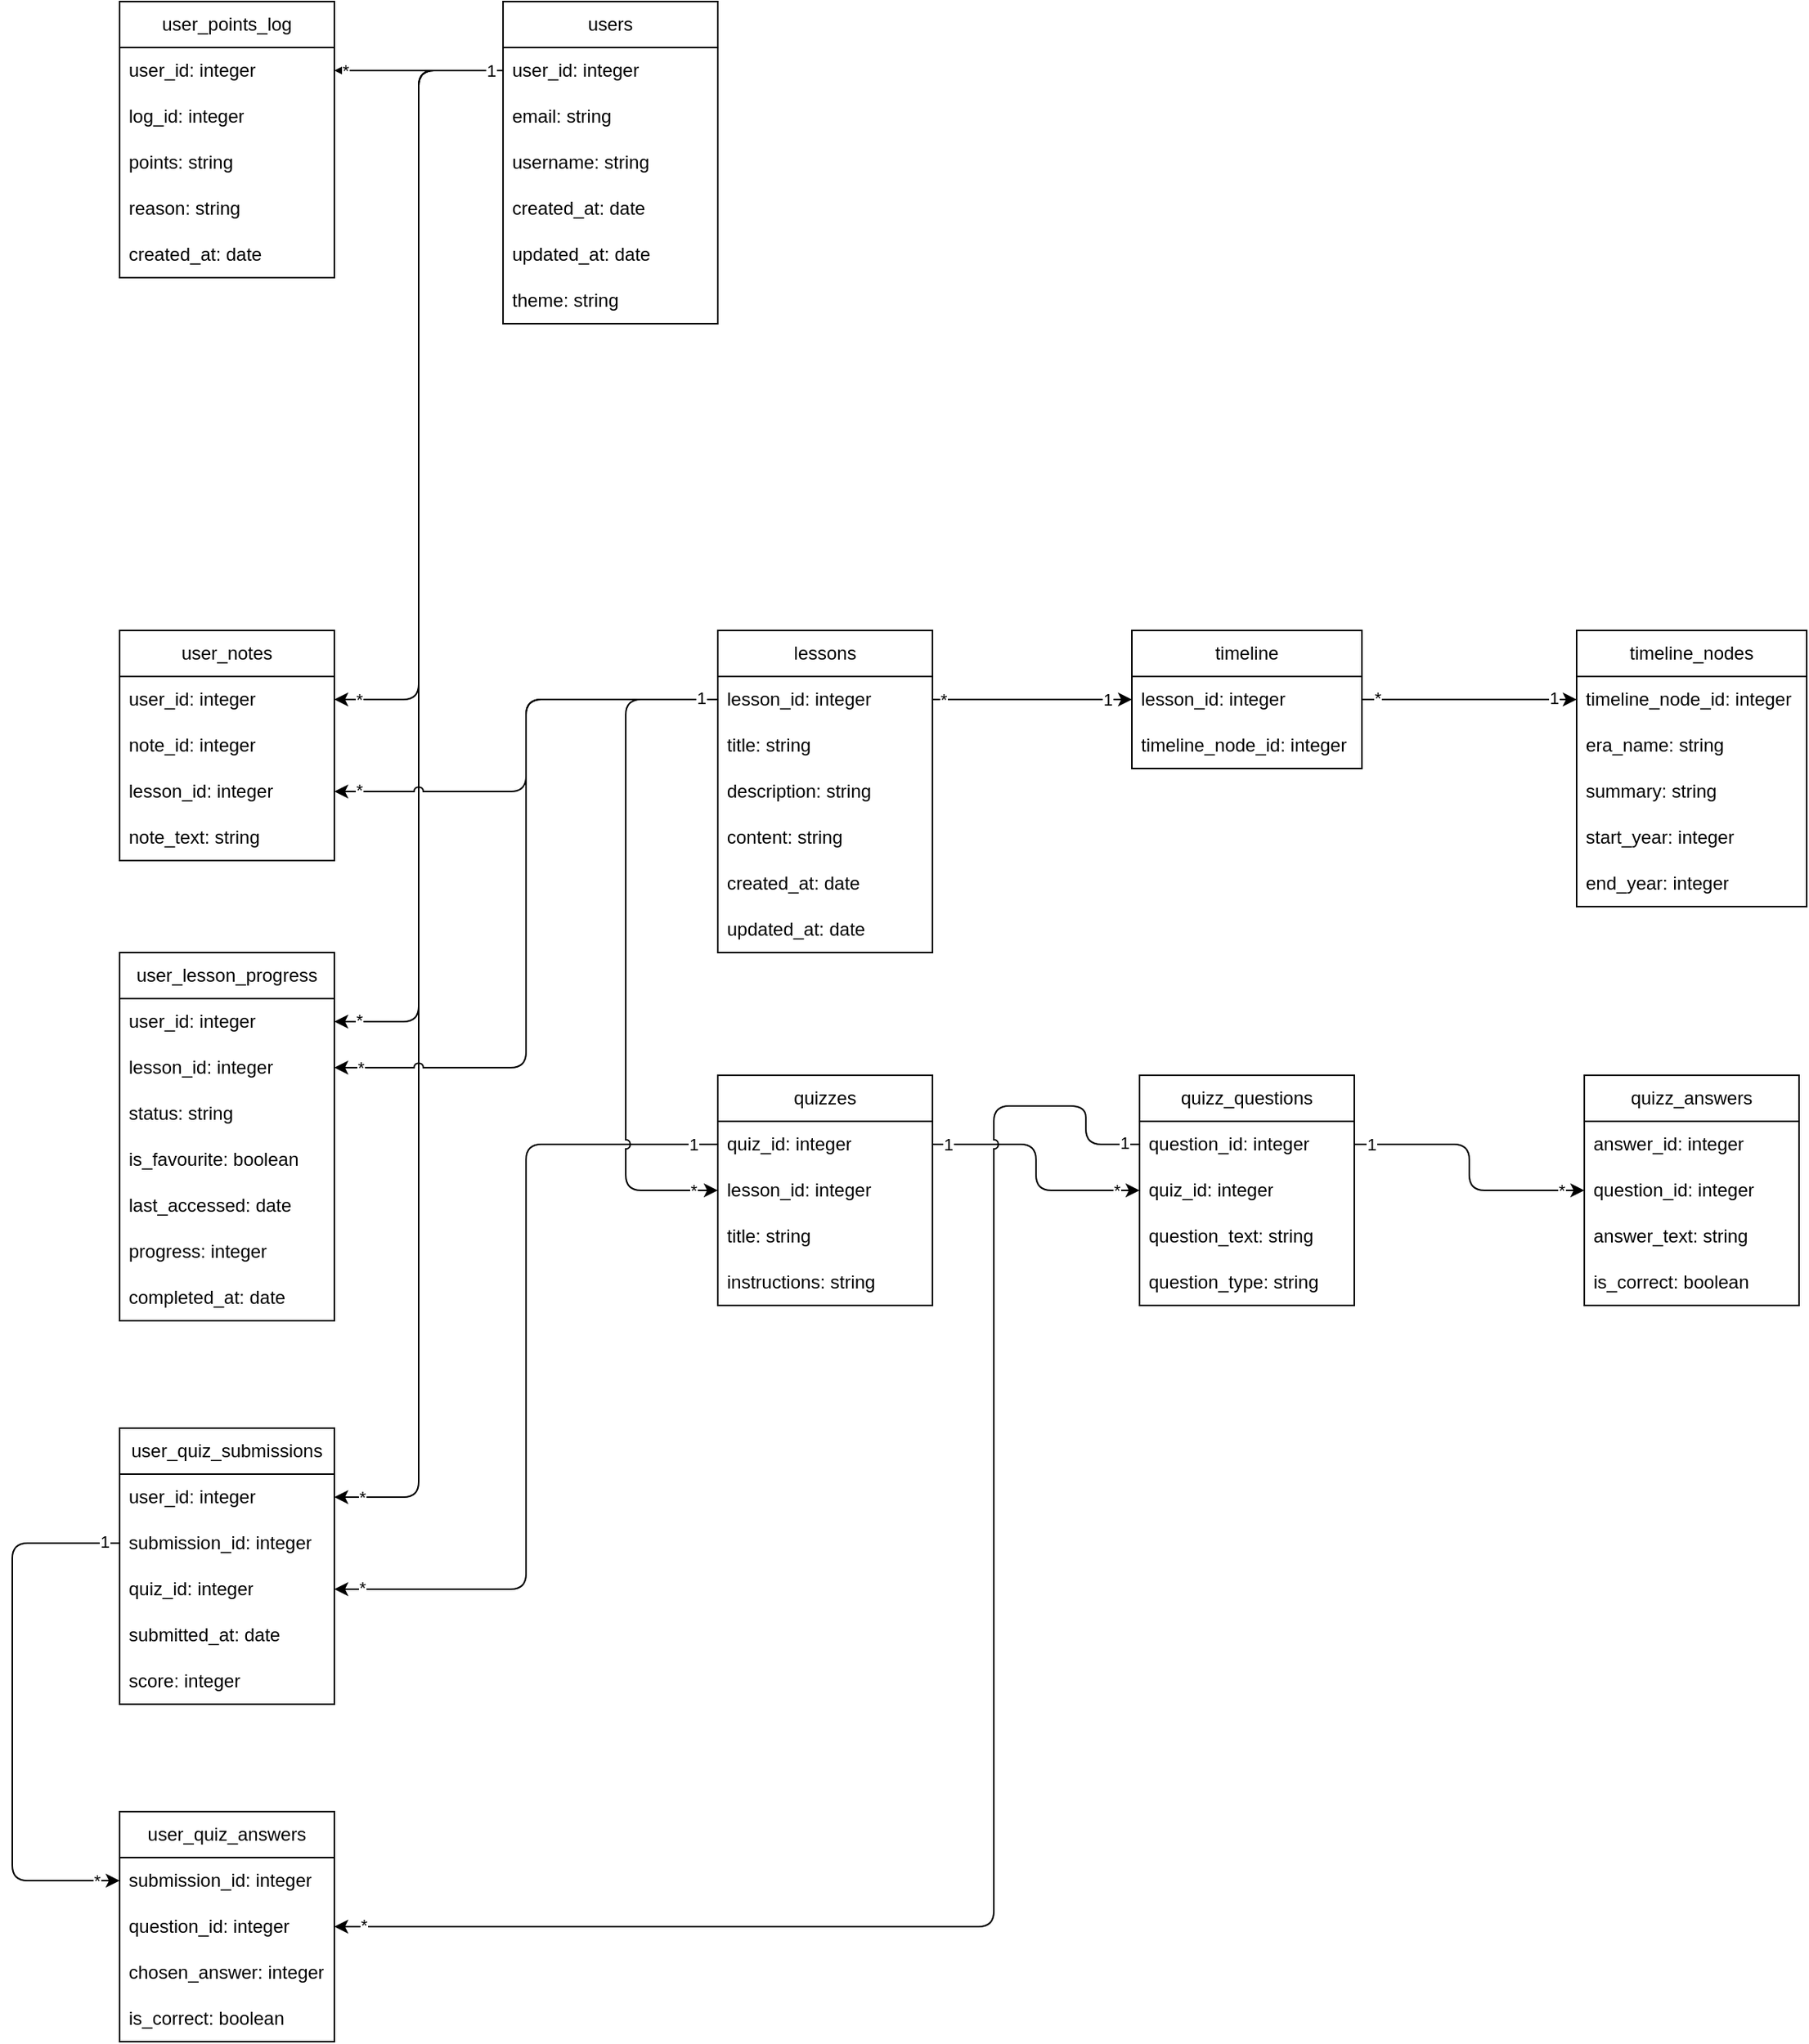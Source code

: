 <mxfile>
    <diagram id="qVUN10f9r7YjjVf5Klwk" name="Page-1">
        <mxGraphModel dx="745" dy="277" grid="1" gridSize="10" guides="1" tooltips="1" connect="1" arrows="1" fold="1" page="1" pageScale="1" pageWidth="850" pageHeight="1100" math="0" shadow="0">
            <root>
                <mxCell id="0"/>
                <mxCell id="1" parent="0"/>
                <mxCell id="8" value="users" style="swimlane;fontStyle=0;childLayout=stackLayout;horizontal=1;startSize=30;horizontalStack=0;resizeParent=1;resizeParentMax=0;resizeLast=0;collapsible=1;marginBottom=0;whiteSpace=wrap;html=1;" parent="1" vertex="1">
                    <mxGeometry x="390" y="90" width="140" height="210" as="geometry"/>
                </mxCell>
                <mxCell id="9" value="user_id: integer" style="text;strokeColor=none;fillColor=none;align=left;verticalAlign=middle;spacingLeft=4;spacingRight=4;overflow=hidden;points=[[0,0.5],[1,0.5]];portConstraint=eastwest;rotatable=0;whiteSpace=wrap;html=1;" parent="8" vertex="1">
                    <mxGeometry y="30" width="140" height="30" as="geometry"/>
                </mxCell>
                <mxCell id="10" value="email: string" style="text;strokeColor=none;fillColor=none;align=left;verticalAlign=middle;spacingLeft=4;spacingRight=4;overflow=hidden;points=[[0,0.5],[1,0.5]];portConstraint=eastwest;rotatable=0;whiteSpace=wrap;html=1;" parent="8" vertex="1">
                    <mxGeometry y="60" width="140" height="30" as="geometry"/>
                </mxCell>
                <mxCell id="31" value="username: string" style="text;strokeColor=none;fillColor=none;align=left;verticalAlign=middle;spacingLeft=4;spacingRight=4;overflow=hidden;points=[[0,0.5],[1,0.5]];portConstraint=eastwest;rotatable=0;whiteSpace=wrap;html=1;" parent="8" vertex="1">
                    <mxGeometry y="90" width="140" height="30" as="geometry"/>
                </mxCell>
                <mxCell id="34" value="created_at: date" style="text;strokeColor=none;fillColor=none;align=left;verticalAlign=middle;spacingLeft=4;spacingRight=4;overflow=hidden;points=[[0,0.5],[1,0.5]];portConstraint=eastwest;rotatable=0;whiteSpace=wrap;html=1;" parent="8" vertex="1">
                    <mxGeometry y="120" width="140" height="30" as="geometry"/>
                </mxCell>
                <mxCell id="35" value="updated_at: date" style="text;strokeColor=none;fillColor=none;align=left;verticalAlign=middle;spacingLeft=4;spacingRight=4;overflow=hidden;points=[[0,0.5],[1,0.5]];portConstraint=eastwest;rotatable=0;whiteSpace=wrap;html=1;" parent="8" vertex="1">
                    <mxGeometry y="150" width="140" height="30" as="geometry"/>
                </mxCell>
                <mxCell id="172" value="theme: string" style="text;strokeColor=none;fillColor=none;align=left;verticalAlign=middle;spacingLeft=4;spacingRight=4;overflow=hidden;points=[[0,0.5],[1,0.5]];portConstraint=eastwest;rotatable=0;whiteSpace=wrap;html=1;" vertex="1" parent="8">
                    <mxGeometry y="180" width="140" height="30" as="geometry"/>
                </mxCell>
                <mxCell id="41" value="user_points_log" style="swimlane;fontStyle=0;childLayout=stackLayout;horizontal=1;startSize=30;horizontalStack=0;resizeParent=1;resizeParentMax=0;resizeLast=0;collapsible=1;marginBottom=0;whiteSpace=wrap;html=1;" parent="1" vertex="1">
                    <mxGeometry x="140" y="90" width="140" height="180" as="geometry"/>
                </mxCell>
                <mxCell id="42" value="user_id: integer" style="text;strokeColor=none;fillColor=none;align=left;verticalAlign=middle;spacingLeft=4;spacingRight=4;overflow=hidden;points=[[0,0.5],[1,0.5]];portConstraint=eastwest;rotatable=0;whiteSpace=wrap;html=1;" parent="41" vertex="1">
                    <mxGeometry y="30" width="140" height="30" as="geometry"/>
                </mxCell>
                <mxCell id="44" value="&lt;span style=&quot;color: rgb(0, 0, 0);&quot;&gt;log_id: integer&lt;/span&gt;" style="text;strokeColor=none;fillColor=none;align=left;verticalAlign=middle;spacingLeft=4;spacingRight=4;overflow=hidden;points=[[0,0.5],[1,0.5]];portConstraint=eastwest;rotatable=0;whiteSpace=wrap;html=1;" parent="41" vertex="1">
                    <mxGeometry y="60" width="140" height="30" as="geometry"/>
                </mxCell>
                <mxCell id="43" value="points: string" style="text;strokeColor=none;fillColor=none;align=left;verticalAlign=middle;spacingLeft=4;spacingRight=4;overflow=hidden;points=[[0,0.5],[1,0.5]];portConstraint=eastwest;rotatable=0;whiteSpace=wrap;html=1;" parent="41" vertex="1">
                    <mxGeometry y="90" width="140" height="30" as="geometry"/>
                </mxCell>
                <mxCell id="45" value="reason: string" style="text;strokeColor=none;fillColor=none;align=left;verticalAlign=middle;spacingLeft=4;spacingRight=4;overflow=hidden;points=[[0,0.5],[1,0.5]];portConstraint=eastwest;rotatable=0;whiteSpace=wrap;html=1;" parent="41" vertex="1">
                    <mxGeometry y="120" width="140" height="30" as="geometry"/>
                </mxCell>
                <mxCell id="46" value="created_at: date" style="text;strokeColor=none;fillColor=none;align=left;verticalAlign=middle;spacingLeft=4;spacingRight=4;overflow=hidden;points=[[0,0.5],[1,0.5]];portConstraint=eastwest;rotatable=0;whiteSpace=wrap;html=1;" parent="41" vertex="1">
                    <mxGeometry y="150" width="140" height="30" as="geometry"/>
                </mxCell>
                <mxCell id="48" style="edgeStyle=orthogonalEdgeStyle;html=1;exitX=0;exitY=0.5;exitDx=0;exitDy=0;entryX=1;entryY=0.5;entryDx=0;entryDy=0;" parent="1" source="9" target="42" edge="1">
                    <mxGeometry relative="1" as="geometry"/>
                </mxCell>
                <mxCell id="49" value="*" style="edgeLabel;html=1;align=center;verticalAlign=middle;resizable=0;points=[];" parent="48" vertex="1" connectable="0">
                    <mxGeometry x="0.886" relative="1" as="geometry">
                        <mxPoint as="offset"/>
                    </mxGeometry>
                </mxCell>
                <mxCell id="50" value="user_notes" style="swimlane;fontStyle=0;childLayout=stackLayout;horizontal=1;startSize=30;horizontalStack=0;resizeParent=1;resizeParentMax=0;resizeLast=0;collapsible=1;marginBottom=0;whiteSpace=wrap;html=1;" parent="1" vertex="1">
                    <mxGeometry x="140" y="500" width="140" height="150" as="geometry"/>
                </mxCell>
                <mxCell id="51" value="user_id: integer" style="text;strokeColor=none;fillColor=none;align=left;verticalAlign=middle;spacingLeft=4;spacingRight=4;overflow=hidden;points=[[0,0.5],[1,0.5]];portConstraint=eastwest;rotatable=0;whiteSpace=wrap;html=1;" parent="50" vertex="1">
                    <mxGeometry y="30" width="140" height="30" as="geometry"/>
                </mxCell>
                <mxCell id="52" value="&lt;span style=&quot;color: rgb(0, 0, 0);&quot;&gt;note_id: integer&lt;/span&gt;" style="text;strokeColor=none;fillColor=none;align=left;verticalAlign=middle;spacingLeft=4;spacingRight=4;overflow=hidden;points=[[0,0.5],[1,0.5]];portConstraint=eastwest;rotatable=0;whiteSpace=wrap;html=1;" parent="50" vertex="1">
                    <mxGeometry y="60" width="140" height="30" as="geometry"/>
                </mxCell>
                <mxCell id="56" value="&lt;span style=&quot;color: rgb(0, 0, 0);&quot;&gt;lesson_id: integer&lt;/span&gt;" style="text;strokeColor=none;fillColor=none;align=left;verticalAlign=middle;spacingLeft=4;spacingRight=4;overflow=hidden;points=[[0,0.5],[1,0.5]];portConstraint=eastwest;rotatable=0;whiteSpace=wrap;html=1;" parent="50" vertex="1">
                    <mxGeometry y="90" width="140" height="30" as="geometry"/>
                </mxCell>
                <mxCell id="53" value="note_text: string" style="text;strokeColor=none;fillColor=none;align=left;verticalAlign=middle;spacingLeft=4;spacingRight=4;overflow=hidden;points=[[0,0.5],[1,0.5]];portConstraint=eastwest;rotatable=0;whiteSpace=wrap;html=1;" parent="50" vertex="1">
                    <mxGeometry y="120" width="140" height="30" as="geometry"/>
                </mxCell>
                <mxCell id="58" style="edgeStyle=orthogonalEdgeStyle;html=1;exitX=0;exitY=0.5;exitDx=0;exitDy=0;entryX=1;entryY=0.5;entryDx=0;entryDy=0;" parent="1" source="9" target="51" edge="1">
                    <mxGeometry relative="1" as="geometry"/>
                </mxCell>
                <mxCell id="63" value="*" style="edgeLabel;html=1;align=center;verticalAlign=middle;resizable=0;points=[];fontFamily=Helvetica;fontSize=11;fontColor=default;labelBackgroundColor=default;" parent="58" vertex="1" connectable="0">
                    <mxGeometry x="0.941" relative="1" as="geometry">
                        <mxPoint as="offset"/>
                    </mxGeometry>
                </mxCell>
                <mxCell id="64" value="user_lesson_progress" style="swimlane;fontStyle=0;childLayout=stackLayout;horizontal=1;startSize=30;horizontalStack=0;resizeParent=1;resizeParentMax=0;resizeLast=0;collapsible=1;marginBottom=0;whiteSpace=wrap;html=1;" parent="1" vertex="1">
                    <mxGeometry x="140" y="710" width="140" height="240" as="geometry"/>
                </mxCell>
                <mxCell id="65" value="user_id: integer" style="text;strokeColor=none;fillColor=none;align=left;verticalAlign=middle;spacingLeft=4;spacingRight=4;overflow=hidden;points=[[0,0.5],[1,0.5]];portConstraint=eastwest;rotatable=0;whiteSpace=wrap;html=1;" parent="64" vertex="1">
                    <mxGeometry y="30" width="140" height="30" as="geometry"/>
                </mxCell>
                <mxCell id="67" value="&lt;span style=&quot;color: rgb(0, 0, 0);&quot;&gt;lesson_id: integer&lt;/span&gt;" style="text;strokeColor=none;fillColor=none;align=left;verticalAlign=middle;spacingLeft=4;spacingRight=4;overflow=hidden;points=[[0,0.5],[1,0.5]];portConstraint=eastwest;rotatable=0;whiteSpace=wrap;html=1;" parent="64" vertex="1">
                    <mxGeometry y="60" width="140" height="30" as="geometry"/>
                </mxCell>
                <mxCell id="66" value="&lt;span style=&quot;color: rgb(0, 0, 0);&quot;&gt;status: string&lt;/span&gt;" style="text;strokeColor=none;fillColor=none;align=left;verticalAlign=middle;spacingLeft=4;spacingRight=4;overflow=hidden;points=[[0,0.5],[1,0.5]];portConstraint=eastwest;rotatable=0;whiteSpace=wrap;html=1;" parent="64" vertex="1">
                    <mxGeometry y="90" width="140" height="30" as="geometry"/>
                </mxCell>
                <mxCell id="68" value="is_favourite: boolean" style="text;strokeColor=none;fillColor=none;align=left;verticalAlign=middle;spacingLeft=4;spacingRight=4;overflow=hidden;points=[[0,0.5],[1,0.5]];portConstraint=eastwest;rotatable=0;whiteSpace=wrap;html=1;" parent="64" vertex="1">
                    <mxGeometry y="120" width="140" height="30" as="geometry"/>
                </mxCell>
                <mxCell id="69" value="&lt;span style=&quot;color: rgb(0, 0, 0);&quot;&gt;last_accessed: date&lt;/span&gt;" style="text;strokeColor=none;fillColor=none;align=left;verticalAlign=middle;spacingLeft=4;spacingRight=4;overflow=hidden;points=[[0,0.5],[1,0.5]];portConstraint=eastwest;rotatable=0;whiteSpace=wrap;html=1;" parent="64" vertex="1">
                    <mxGeometry y="150" width="140" height="30" as="geometry"/>
                </mxCell>
                <mxCell id="70" value="progress: integer" style="text;strokeColor=none;fillColor=none;align=left;verticalAlign=middle;spacingLeft=4;spacingRight=4;overflow=hidden;points=[[0,0.5],[1,0.5]];portConstraint=eastwest;rotatable=0;whiteSpace=wrap;html=1;" parent="64" vertex="1">
                    <mxGeometry y="180" width="140" height="30" as="geometry"/>
                </mxCell>
                <mxCell id="71" value="&lt;span style=&quot;color: rgb(0, 0, 0);&quot;&gt;completed_at: date&lt;/span&gt;" style="text;strokeColor=none;fillColor=none;align=left;verticalAlign=middle;spacingLeft=4;spacingRight=4;overflow=hidden;points=[[0,0.5],[1,0.5]];portConstraint=eastwest;rotatable=0;whiteSpace=wrap;html=1;" parent="64" vertex="1">
                    <mxGeometry y="210" width="140" height="30" as="geometry"/>
                </mxCell>
                <mxCell id="72" style="edgeStyle=orthogonalEdgeStyle;shape=connector;rounded=1;html=1;exitX=0;exitY=0.5;exitDx=0;exitDy=0;entryX=1;entryY=0.5;entryDx=0;entryDy=0;strokeColor=default;align=center;verticalAlign=middle;fontFamily=Helvetica;fontSize=11;fontColor=default;labelBackgroundColor=default;endArrow=classic;" parent="1" source="9" target="65" edge="1">
                    <mxGeometry relative="1" as="geometry"/>
                </mxCell>
                <mxCell id="73" value="*" style="edgeLabel;html=1;align=center;verticalAlign=middle;resizable=0;points=[];fontFamily=Helvetica;fontSize=11;fontColor=default;labelBackgroundColor=default;" parent="72" vertex="1" connectable="0">
                    <mxGeometry x="0.957" y="-1" relative="1" as="geometry">
                        <mxPoint as="offset"/>
                    </mxGeometry>
                </mxCell>
                <mxCell id="74" value="user_quiz_submissions" style="swimlane;fontStyle=0;childLayout=stackLayout;horizontal=1;startSize=30;horizontalStack=0;resizeParent=1;resizeParentMax=0;resizeLast=0;collapsible=1;marginBottom=0;whiteSpace=wrap;html=1;" parent="1" vertex="1">
                    <mxGeometry x="140" y="1020" width="140" height="180" as="geometry"/>
                </mxCell>
                <mxCell id="75" value="user_id: integer" style="text;strokeColor=none;fillColor=none;align=left;verticalAlign=middle;spacingLeft=4;spacingRight=4;overflow=hidden;points=[[0,0.5],[1,0.5]];portConstraint=eastwest;rotatable=0;whiteSpace=wrap;html=1;" parent="74" vertex="1">
                    <mxGeometry y="30" width="140" height="30" as="geometry"/>
                </mxCell>
                <mxCell id="76" value="&lt;span style=&quot;color: rgb(0, 0, 0);&quot;&gt;submission_id: integer&lt;/span&gt;" style="text;strokeColor=none;fillColor=none;align=left;verticalAlign=middle;spacingLeft=4;spacingRight=4;overflow=hidden;points=[[0,0.5],[1,0.5]];portConstraint=eastwest;rotatable=0;whiteSpace=wrap;html=1;" parent="74" vertex="1">
                    <mxGeometry y="60" width="140" height="30" as="geometry"/>
                </mxCell>
                <mxCell id="77" value="&lt;span style=&quot;color: rgb(0, 0, 0);&quot;&gt;quiz_id: integer&lt;/span&gt;" style="text;strokeColor=none;fillColor=none;align=left;verticalAlign=middle;spacingLeft=4;spacingRight=4;overflow=hidden;points=[[0,0.5],[1,0.5]];portConstraint=eastwest;rotatable=0;whiteSpace=wrap;html=1;" parent="74" vertex="1">
                    <mxGeometry y="90" width="140" height="30" as="geometry"/>
                </mxCell>
                <mxCell id="81" value="&lt;span style=&quot;color: rgb(0, 0, 0);&quot;&gt;submitted_at: date&lt;/span&gt;" style="text;strokeColor=none;fillColor=none;align=left;verticalAlign=middle;spacingLeft=4;spacingRight=4;overflow=hidden;points=[[0,0.5],[1,0.5]];portConstraint=eastwest;rotatable=0;whiteSpace=wrap;html=1;" parent="74" vertex="1">
                    <mxGeometry y="120" width="140" height="30" as="geometry"/>
                </mxCell>
                <mxCell id="78" value="score: integer" style="text;strokeColor=none;fillColor=none;align=left;verticalAlign=middle;spacingLeft=4;spacingRight=4;overflow=hidden;points=[[0,0.5],[1,0.5]];portConstraint=eastwest;rotatable=0;whiteSpace=wrap;html=1;" parent="74" vertex="1">
                    <mxGeometry y="150" width="140" height="30" as="geometry"/>
                </mxCell>
                <mxCell id="82" style="edgeStyle=orthogonalEdgeStyle;shape=connector;rounded=1;html=1;exitX=0;exitY=0.5;exitDx=0;exitDy=0;entryX=1;entryY=0.5;entryDx=0;entryDy=0;strokeColor=default;align=center;verticalAlign=middle;fontFamily=Helvetica;fontSize=11;fontColor=default;labelBackgroundColor=default;endArrow=classic;" parent="1" source="9" target="75" edge="1">
                    <mxGeometry relative="1" as="geometry"/>
                </mxCell>
                <mxCell id="84" value="*" style="edgeLabel;html=1;align=center;verticalAlign=middle;resizable=0;points=[];fontFamily=Helvetica;fontSize=11;fontColor=default;labelBackgroundColor=default;" parent="82" vertex="1" connectable="0">
                    <mxGeometry x="0.966" relative="1" as="geometry">
                        <mxPoint as="offset"/>
                    </mxGeometry>
                </mxCell>
                <mxCell id="85" value="1" style="edgeLabel;html=1;align=center;verticalAlign=middle;resizable=0;points=[];fontFamily=Helvetica;fontSize=11;fontColor=default;labelBackgroundColor=default;" parent="82" vertex="1" connectable="0">
                    <mxGeometry x="-0.984" relative="1" as="geometry">
                        <mxPoint as="offset"/>
                    </mxGeometry>
                </mxCell>
                <mxCell id="86" value="lessons" style="swimlane;fontStyle=0;childLayout=stackLayout;horizontal=1;startSize=30;horizontalStack=0;resizeParent=1;resizeParentMax=0;resizeLast=0;collapsible=1;marginBottom=0;whiteSpace=wrap;html=1;" parent="1" vertex="1">
                    <mxGeometry x="530" y="500" width="140" height="210" as="geometry"/>
                </mxCell>
                <mxCell id="87" value="lesson_id: integer" style="text;strokeColor=none;fillColor=none;align=left;verticalAlign=middle;spacingLeft=4;spacingRight=4;overflow=hidden;points=[[0,0.5],[1,0.5]];portConstraint=eastwest;rotatable=0;whiteSpace=wrap;html=1;" parent="86" vertex="1">
                    <mxGeometry y="30" width="140" height="30" as="geometry"/>
                </mxCell>
                <mxCell id="88" value="&lt;span style=&quot;color: rgb(0, 0, 0);&quot;&gt;title: string&lt;/span&gt;" style="text;strokeColor=none;fillColor=none;align=left;verticalAlign=middle;spacingLeft=4;spacingRight=4;overflow=hidden;points=[[0,0.5],[1,0.5]];portConstraint=eastwest;rotatable=0;whiteSpace=wrap;html=1;" parent="86" vertex="1">
                    <mxGeometry y="60" width="140" height="30" as="geometry"/>
                </mxCell>
                <mxCell id="90" value="description: string" style="text;strokeColor=none;fillColor=none;align=left;verticalAlign=middle;spacingLeft=4;spacingRight=4;overflow=hidden;points=[[0,0.5],[1,0.5]];portConstraint=eastwest;rotatable=0;whiteSpace=wrap;html=1;" parent="86" vertex="1">
                    <mxGeometry y="90" width="140" height="30" as="geometry"/>
                </mxCell>
                <mxCell id="91" value="content: string" style="text;strokeColor=none;fillColor=none;align=left;verticalAlign=middle;spacingLeft=4;spacingRight=4;overflow=hidden;points=[[0,0.5],[1,0.5]];portConstraint=eastwest;rotatable=0;whiteSpace=wrap;html=1;" parent="86" vertex="1">
                    <mxGeometry y="120" width="140" height="30" as="geometry"/>
                </mxCell>
                <mxCell id="92" value="created_at: date" style="text;strokeColor=none;fillColor=none;align=left;verticalAlign=middle;spacingLeft=4;spacingRight=4;overflow=hidden;points=[[0,0.5],[1,0.5]];portConstraint=eastwest;rotatable=0;whiteSpace=wrap;html=1;" parent="86" vertex="1">
                    <mxGeometry y="150" width="140" height="30" as="geometry"/>
                </mxCell>
                <mxCell id="93" value="updated_at: date" style="text;strokeColor=none;fillColor=none;align=left;verticalAlign=middle;spacingLeft=4;spacingRight=4;overflow=hidden;points=[[0,0.5],[1,0.5]];portConstraint=eastwest;rotatable=0;whiteSpace=wrap;html=1;" parent="86" vertex="1">
                    <mxGeometry y="180" width="140" height="30" as="geometry"/>
                </mxCell>
                <mxCell id="94" style="edgeStyle=orthogonalEdgeStyle;shape=connector;rounded=1;html=1;exitX=0;exitY=0.5;exitDx=0;exitDy=0;entryX=1;entryY=0.5;entryDx=0;entryDy=0;strokeColor=default;align=center;verticalAlign=middle;fontFamily=Helvetica;fontSize=11;fontColor=default;labelBackgroundColor=default;endArrow=classic;jumpStyle=arc;" parent="1" source="87" target="56" edge="1">
                    <mxGeometry relative="1" as="geometry"/>
                </mxCell>
                <mxCell id="95" value="*" style="edgeLabel;html=1;align=center;verticalAlign=middle;resizable=0;points=[];fontFamily=Helvetica;fontSize=11;fontColor=default;labelBackgroundColor=default;" parent="94" vertex="1" connectable="0">
                    <mxGeometry x="0.9" y="-1" relative="1" as="geometry">
                        <mxPoint as="offset"/>
                    </mxGeometry>
                </mxCell>
                <mxCell id="112" style="edgeStyle=orthogonalEdgeStyle;shape=connector;rounded=1;html=1;exitX=1;exitY=0.5;exitDx=0;exitDy=0;entryX=0;entryY=0.5;entryDx=0;entryDy=0;strokeColor=default;align=center;verticalAlign=middle;fontFamily=Helvetica;fontSize=11;fontColor=default;labelBackgroundColor=default;endArrow=classic;" parent="1" source="96" target="108" edge="1">
                    <mxGeometry relative="1" as="geometry"/>
                </mxCell>
                <mxCell id="113" value="*" style="edgeLabel;html=1;align=center;verticalAlign=middle;resizable=0;points=[];fontFamily=Helvetica;fontSize=11;fontColor=default;labelBackgroundColor=default;" parent="112" vertex="1" connectable="0">
                    <mxGeometry x="-0.865" y="1" relative="1" as="geometry">
                        <mxPoint as="offset"/>
                    </mxGeometry>
                </mxCell>
                <mxCell id="115" value="1" style="edgeLabel;html=1;align=center;verticalAlign=middle;resizable=0;points=[];fontFamily=Helvetica;fontSize=11;fontColor=default;labelBackgroundColor=default;" parent="112" vertex="1" connectable="0">
                    <mxGeometry x="0.777" y="1" relative="1" as="geometry">
                        <mxPoint as="offset"/>
                    </mxGeometry>
                </mxCell>
                <mxCell id="96" value="timeline" style="swimlane;fontStyle=0;childLayout=stackLayout;horizontal=1;startSize=30;horizontalStack=0;resizeParent=1;resizeParentMax=0;resizeLast=0;collapsible=1;marginBottom=0;whiteSpace=wrap;html=1;" parent="1" vertex="1">
                    <mxGeometry x="800" y="500" width="150" height="90" as="geometry"/>
                </mxCell>
                <mxCell id="97" value="lesson_id: integer" style="text;strokeColor=none;fillColor=none;align=left;verticalAlign=middle;spacingLeft=4;spacingRight=4;overflow=hidden;points=[[0,0.5],[1,0.5]];portConstraint=eastwest;rotatable=0;whiteSpace=wrap;html=1;" parent="96" vertex="1">
                    <mxGeometry y="30" width="150" height="30" as="geometry"/>
                </mxCell>
                <mxCell id="103" value="timeline_node_id: integer" style="text;strokeColor=none;fillColor=none;align=left;verticalAlign=middle;spacingLeft=4;spacingRight=4;overflow=hidden;points=[[0,0.5],[1,0.5]];portConstraint=eastwest;rotatable=0;whiteSpace=wrap;html=1;" parent="96" vertex="1">
                    <mxGeometry y="60" width="150" height="30" as="geometry"/>
                </mxCell>
                <mxCell id="104" style="edgeStyle=orthogonalEdgeStyle;shape=connector;rounded=1;html=1;exitX=1;exitY=0.5;exitDx=0;exitDy=0;entryX=0;entryY=0.5;entryDx=0;entryDy=0;strokeColor=default;align=center;verticalAlign=middle;fontFamily=Helvetica;fontSize=11;fontColor=default;labelBackgroundColor=default;endArrow=classic;" parent="1" source="87" target="97" edge="1">
                    <mxGeometry relative="1" as="geometry"/>
                </mxCell>
                <mxCell id="105" value="1" style="edgeLabel;html=1;align=center;verticalAlign=middle;resizable=0;points=[];fontFamily=Helvetica;fontSize=11;fontColor=default;labelBackgroundColor=default;" parent="104" vertex="1" connectable="0">
                    <mxGeometry x="0.75" relative="1" as="geometry">
                        <mxPoint as="offset"/>
                    </mxGeometry>
                </mxCell>
                <mxCell id="116" value="*" style="edgeLabel;html=1;align=center;verticalAlign=middle;resizable=0;points=[];fontFamily=Helvetica;fontSize=11;fontColor=default;labelBackgroundColor=default;" parent="104" vertex="1" connectable="0">
                    <mxGeometry x="-0.891" relative="1" as="geometry">
                        <mxPoint as="offset"/>
                    </mxGeometry>
                </mxCell>
                <mxCell id="106" value="timeline_nodes" style="swimlane;fontStyle=0;childLayout=stackLayout;horizontal=1;startSize=30;horizontalStack=0;resizeParent=1;resizeParentMax=0;resizeLast=0;collapsible=1;marginBottom=0;whiteSpace=wrap;html=1;" parent="1" vertex="1">
                    <mxGeometry x="1090" y="500" width="150" height="180" as="geometry"/>
                </mxCell>
                <mxCell id="108" value="timeline_node_id: integer" style="text;strokeColor=none;fillColor=none;align=left;verticalAlign=middle;spacingLeft=4;spacingRight=4;overflow=hidden;points=[[0,0.5],[1,0.5]];portConstraint=eastwest;rotatable=0;whiteSpace=wrap;html=1;" parent="106" vertex="1">
                    <mxGeometry y="30" width="150" height="30" as="geometry"/>
                </mxCell>
                <mxCell id="107" value="era_name: string" style="text;strokeColor=none;fillColor=none;align=left;verticalAlign=middle;spacingLeft=4;spacingRight=4;overflow=hidden;points=[[0,0.5],[1,0.5]];portConstraint=eastwest;rotatable=0;whiteSpace=wrap;html=1;" parent="106" vertex="1">
                    <mxGeometry y="60" width="150" height="30" as="geometry"/>
                </mxCell>
                <mxCell id="109" value="summary: string" style="text;strokeColor=none;fillColor=none;align=left;verticalAlign=middle;spacingLeft=4;spacingRight=4;overflow=hidden;points=[[0,0.5],[1,0.5]];portConstraint=eastwest;rotatable=0;whiteSpace=wrap;html=1;" parent="106" vertex="1">
                    <mxGeometry y="90" width="150" height="30" as="geometry"/>
                </mxCell>
                <mxCell id="110" value="start_year: integer" style="text;strokeColor=none;fillColor=none;align=left;verticalAlign=middle;spacingLeft=4;spacingRight=4;overflow=hidden;points=[[0,0.5],[1,0.5]];portConstraint=eastwest;rotatable=0;whiteSpace=wrap;html=1;" parent="106" vertex="1">
                    <mxGeometry y="120" width="150" height="30" as="geometry"/>
                </mxCell>
                <mxCell id="111" value="end_year: integer" style="text;strokeColor=none;fillColor=none;align=left;verticalAlign=middle;spacingLeft=4;spacingRight=4;overflow=hidden;points=[[0,0.5],[1,0.5]];portConstraint=eastwest;rotatable=0;whiteSpace=wrap;html=1;" parent="106" vertex="1">
                    <mxGeometry y="150" width="150" height="30" as="geometry"/>
                </mxCell>
                <mxCell id="117" style="edgeStyle=orthogonalEdgeStyle;shape=connector;rounded=1;html=1;entryX=1;entryY=0.5;entryDx=0;entryDy=0;strokeColor=default;align=center;verticalAlign=middle;fontFamily=Helvetica;fontSize=11;fontColor=default;labelBackgroundColor=default;endArrow=classic;jumpStyle=arc;" parent="1" source="87" target="67" edge="1">
                    <mxGeometry relative="1" as="geometry"/>
                </mxCell>
                <mxCell id="118" value="*" style="edgeLabel;html=1;align=center;verticalAlign=middle;resizable=0;points=[];fontFamily=Helvetica;fontSize=11;fontColor=default;labelBackgroundColor=default;" parent="117" vertex="1" connectable="0">
                    <mxGeometry x="0.931" relative="1" as="geometry">
                        <mxPoint as="offset"/>
                    </mxGeometry>
                </mxCell>
                <mxCell id="120" value="quizzes" style="swimlane;fontStyle=0;childLayout=stackLayout;horizontal=1;startSize=30;horizontalStack=0;resizeParent=1;resizeParentMax=0;resizeLast=0;collapsible=1;marginBottom=0;whiteSpace=wrap;html=1;" parent="1" vertex="1">
                    <mxGeometry x="530" y="790" width="140" height="150" as="geometry"/>
                </mxCell>
                <mxCell id="121" value="quiz_id: integer" style="text;strokeColor=none;fillColor=none;align=left;verticalAlign=middle;spacingLeft=4;spacingRight=4;overflow=hidden;points=[[0,0.5],[1,0.5]];portConstraint=eastwest;rotatable=0;whiteSpace=wrap;html=1;" parent="120" vertex="1">
                    <mxGeometry y="30" width="140" height="30" as="geometry"/>
                </mxCell>
                <mxCell id="127" value="lesson_id: integer" style="text;strokeColor=none;fillColor=none;align=left;verticalAlign=middle;spacingLeft=4;spacingRight=4;overflow=hidden;points=[[0,0.5],[1,0.5]];portConstraint=eastwest;rotatable=0;whiteSpace=wrap;html=1;" parent="120" vertex="1">
                    <mxGeometry y="60" width="140" height="30" as="geometry"/>
                </mxCell>
                <mxCell id="122" value="&lt;span style=&quot;color: rgb(0, 0, 0);&quot;&gt;title: string&lt;/span&gt;" style="text;strokeColor=none;fillColor=none;align=left;verticalAlign=middle;spacingLeft=4;spacingRight=4;overflow=hidden;points=[[0,0.5],[1,0.5]];portConstraint=eastwest;rotatable=0;whiteSpace=wrap;html=1;" parent="120" vertex="1">
                    <mxGeometry y="90" width="140" height="30" as="geometry"/>
                </mxCell>
                <mxCell id="123" value="instructions: string" style="text;strokeColor=none;fillColor=none;align=left;verticalAlign=middle;spacingLeft=4;spacingRight=4;overflow=hidden;points=[[0,0.5],[1,0.5]];portConstraint=eastwest;rotatable=0;whiteSpace=wrap;html=1;" parent="120" vertex="1">
                    <mxGeometry y="120" width="140" height="30" as="geometry"/>
                </mxCell>
                <mxCell id="128" value="quizz_questions" style="swimlane;fontStyle=0;childLayout=stackLayout;horizontal=1;startSize=30;horizontalStack=0;resizeParent=1;resizeParentMax=0;resizeLast=0;collapsible=1;marginBottom=0;whiteSpace=wrap;html=1;" parent="1" vertex="1">
                    <mxGeometry x="805" y="790" width="140" height="150" as="geometry"/>
                </mxCell>
                <mxCell id="129" value="question_id: integer" style="text;strokeColor=none;fillColor=none;align=left;verticalAlign=middle;spacingLeft=4;spacingRight=4;overflow=hidden;points=[[0,0.5],[1,0.5]];portConstraint=eastwest;rotatable=0;whiteSpace=wrap;html=1;" parent="128" vertex="1">
                    <mxGeometry y="30" width="140" height="30" as="geometry"/>
                </mxCell>
                <mxCell id="133" value="quiz_id: integer" style="text;strokeColor=none;fillColor=none;align=left;verticalAlign=middle;spacingLeft=4;spacingRight=4;overflow=hidden;points=[[0,0.5],[1,0.5]];portConstraint=eastwest;rotatable=0;whiteSpace=wrap;html=1;" parent="128" vertex="1">
                    <mxGeometry y="60" width="140" height="30" as="geometry"/>
                </mxCell>
                <mxCell id="131" value="&lt;span style=&quot;color: rgb(0, 0, 0);&quot;&gt;question_text: string&lt;/span&gt;" style="text;strokeColor=none;fillColor=none;align=left;verticalAlign=middle;spacingLeft=4;spacingRight=4;overflow=hidden;points=[[0,0.5],[1,0.5]];portConstraint=eastwest;rotatable=0;whiteSpace=wrap;html=1;" parent="128" vertex="1">
                    <mxGeometry y="90" width="140" height="30" as="geometry"/>
                </mxCell>
                <mxCell id="134" value="&lt;span style=&quot;color: rgb(0, 0, 0);&quot;&gt;question_type: string&lt;/span&gt;" style="text;strokeColor=none;fillColor=none;align=left;verticalAlign=middle;spacingLeft=4;spacingRight=4;overflow=hidden;points=[[0,0.5],[1,0.5]];portConstraint=eastwest;rotatable=0;whiteSpace=wrap;html=1;" parent="128" vertex="1">
                    <mxGeometry y="120" width="140" height="30" as="geometry"/>
                </mxCell>
                <mxCell id="139" value="quizz_answers" style="swimlane;fontStyle=0;childLayout=stackLayout;horizontal=1;startSize=30;horizontalStack=0;resizeParent=1;resizeParentMax=0;resizeLast=0;collapsible=1;marginBottom=0;whiteSpace=wrap;html=1;" parent="1" vertex="1">
                    <mxGeometry x="1095" y="790" width="140" height="150" as="geometry"/>
                </mxCell>
                <mxCell id="141" value="answer_id: integer" style="text;strokeColor=none;fillColor=none;align=left;verticalAlign=middle;spacingLeft=4;spacingRight=4;overflow=hidden;points=[[0,0.5],[1,0.5]];portConstraint=eastwest;rotatable=0;whiteSpace=wrap;html=1;" parent="139" vertex="1">
                    <mxGeometry y="30" width="140" height="30" as="geometry"/>
                </mxCell>
                <mxCell id="140" value="question_id: integer" style="text;strokeColor=none;fillColor=none;align=left;verticalAlign=middle;spacingLeft=4;spacingRight=4;overflow=hidden;points=[[0,0.5],[1,0.5]];portConstraint=eastwest;rotatable=0;whiteSpace=wrap;html=1;" parent="139" vertex="1">
                    <mxGeometry y="60" width="140" height="30" as="geometry"/>
                </mxCell>
                <mxCell id="142" value="&lt;span style=&quot;color: rgb(0, 0, 0);&quot;&gt;answer_text: string&lt;/span&gt;" style="text;strokeColor=none;fillColor=none;align=left;verticalAlign=middle;spacingLeft=4;spacingRight=4;overflow=hidden;points=[[0,0.5],[1,0.5]];portConstraint=eastwest;rotatable=0;whiteSpace=wrap;html=1;" parent="139" vertex="1">
                    <mxGeometry y="90" width="140" height="30" as="geometry"/>
                </mxCell>
                <mxCell id="143" value="&lt;span style=&quot;color: rgb(0, 0, 0);&quot;&gt;is_correct: boolean&lt;/span&gt;" style="text;strokeColor=none;fillColor=none;align=left;verticalAlign=middle;spacingLeft=4;spacingRight=4;overflow=hidden;points=[[0,0.5],[1,0.5]];portConstraint=eastwest;rotatable=0;whiteSpace=wrap;html=1;" parent="139" vertex="1">
                    <mxGeometry y="120" width="140" height="30" as="geometry"/>
                </mxCell>
                <mxCell id="144" style="edgeStyle=orthogonalEdgeStyle;shape=connector;rounded=1;jumpStyle=arc;html=1;exitX=1;exitY=0.5;exitDx=0;exitDy=0;entryX=0;entryY=0.5;entryDx=0;entryDy=0;strokeColor=default;align=center;verticalAlign=middle;fontFamily=Helvetica;fontSize=11;fontColor=default;labelBackgroundColor=default;endArrow=classic;" parent="1" source="121" target="133" edge="1">
                    <mxGeometry relative="1" as="geometry"/>
                </mxCell>
                <mxCell id="145" value="1" style="edgeLabel;html=1;align=center;verticalAlign=middle;resizable=0;points=[];fontFamily=Helvetica;fontSize=11;fontColor=default;labelBackgroundColor=default;" parent="144" vertex="1" connectable="0">
                    <mxGeometry x="-0.884" relative="1" as="geometry">
                        <mxPoint as="offset"/>
                    </mxGeometry>
                </mxCell>
                <mxCell id="146" value="*" style="edgeLabel;html=1;align=center;verticalAlign=middle;resizable=0;points=[];fontFamily=Helvetica;fontSize=11;fontColor=default;labelBackgroundColor=default;" parent="144" vertex="1" connectable="0">
                    <mxGeometry x="0.817" relative="1" as="geometry">
                        <mxPoint as="offset"/>
                    </mxGeometry>
                </mxCell>
                <mxCell id="147" style="edgeStyle=orthogonalEdgeStyle;shape=connector;rounded=1;jumpStyle=arc;html=1;exitX=1;exitY=0.5;exitDx=0;exitDy=0;entryX=0;entryY=0.5;entryDx=0;entryDy=0;strokeColor=default;align=center;verticalAlign=middle;fontFamily=Helvetica;fontSize=11;fontColor=default;labelBackgroundColor=default;endArrow=classic;" parent="1" source="129" target="140" edge="1">
                    <mxGeometry relative="1" as="geometry"/>
                </mxCell>
                <mxCell id="148" value="1" style="edgeLabel;html=1;align=center;verticalAlign=middle;resizable=0;points=[];fontFamily=Helvetica;fontSize=11;fontColor=default;labelBackgroundColor=default;" parent="147" vertex="1" connectable="0">
                    <mxGeometry x="-0.88" relative="1" as="geometry">
                        <mxPoint as="offset"/>
                    </mxGeometry>
                </mxCell>
                <mxCell id="149" value="*" style="edgeLabel;html=1;align=center;verticalAlign=middle;resizable=0;points=[];fontFamily=Helvetica;fontSize=11;fontColor=default;labelBackgroundColor=default;" parent="147" vertex="1" connectable="0">
                    <mxGeometry x="0.829" relative="1" as="geometry">
                        <mxPoint as="offset"/>
                    </mxGeometry>
                </mxCell>
                <mxCell id="150" style="edgeStyle=orthogonalEdgeStyle;shape=connector;rounded=1;jumpStyle=arc;html=1;exitX=0;exitY=0.5;exitDx=0;exitDy=0;entryX=1;entryY=0.5;entryDx=0;entryDy=0;strokeColor=default;align=center;verticalAlign=middle;fontFamily=Helvetica;fontSize=11;fontColor=default;labelBackgroundColor=default;endArrow=classic;" parent="1" source="121" target="77" edge="1">
                    <mxGeometry relative="1" as="geometry"/>
                </mxCell>
                <mxCell id="151" value="1" style="edgeLabel;html=1;align=center;verticalAlign=middle;resizable=0;points=[];fontFamily=Helvetica;fontSize=11;fontColor=default;labelBackgroundColor=default;" parent="150" vertex="1" connectable="0">
                    <mxGeometry x="-0.939" relative="1" as="geometry">
                        <mxPoint as="offset"/>
                    </mxGeometry>
                </mxCell>
                <mxCell id="152" value="*" style="edgeLabel;html=1;align=center;verticalAlign=middle;resizable=0;points=[];fontFamily=Helvetica;fontSize=11;fontColor=default;labelBackgroundColor=default;" parent="150" vertex="1" connectable="0">
                    <mxGeometry x="0.936" y="-1" relative="1" as="geometry">
                        <mxPoint as="offset"/>
                    </mxGeometry>
                </mxCell>
                <mxCell id="155" style="edgeStyle=orthogonalEdgeStyle;shape=connector;rounded=1;jumpStyle=arc;html=1;exitX=0;exitY=0.5;exitDx=0;exitDy=0;entryX=0;entryY=0.5;entryDx=0;entryDy=0;strokeColor=default;align=center;verticalAlign=middle;fontFamily=Helvetica;fontSize=11;fontColor=default;labelBackgroundColor=default;endArrow=classic;" parent="1" source="87" target="127" edge="1">
                    <mxGeometry relative="1" as="geometry">
                        <Array as="points">
                            <mxPoint x="470" y="545"/>
                            <mxPoint x="470" y="865"/>
                        </Array>
                    </mxGeometry>
                </mxCell>
                <mxCell id="156" value="1" style="edgeLabel;html=1;align=center;verticalAlign=middle;resizable=0;points=[];fontFamily=Helvetica;fontSize=11;fontColor=default;labelBackgroundColor=default;" parent="155" vertex="1" connectable="0">
                    <mxGeometry x="-0.951" y="-1" relative="1" as="geometry">
                        <mxPoint as="offset"/>
                    </mxGeometry>
                </mxCell>
                <mxCell id="157" value="*" style="edgeLabel;html=1;align=center;verticalAlign=middle;resizable=0;points=[];fontFamily=Helvetica;fontSize=11;fontColor=default;labelBackgroundColor=default;" parent="155" vertex="1" connectable="0">
                    <mxGeometry x="0.926" relative="1" as="geometry">
                        <mxPoint as="offset"/>
                    </mxGeometry>
                </mxCell>
                <mxCell id="158" value="user_quiz_answers" style="swimlane;fontStyle=0;childLayout=stackLayout;horizontal=1;startSize=30;horizontalStack=0;resizeParent=1;resizeParentMax=0;resizeLast=0;collapsible=1;marginBottom=0;whiteSpace=wrap;html=1;" parent="1" vertex="1">
                    <mxGeometry x="140" y="1270" width="140" height="150" as="geometry"/>
                </mxCell>
                <mxCell id="160" value="&lt;span style=&quot;color: rgb(0, 0, 0);&quot;&gt;submission_id: integer&lt;/span&gt;" style="text;strokeColor=none;fillColor=none;align=left;verticalAlign=middle;spacingLeft=4;spacingRight=4;overflow=hidden;points=[[0,0.5],[1,0.5]];portConstraint=eastwest;rotatable=0;whiteSpace=wrap;html=1;" parent="158" vertex="1">
                    <mxGeometry y="30" width="140" height="30" as="geometry"/>
                </mxCell>
                <mxCell id="164" value="question_id: integer" style="text;strokeColor=none;fillColor=none;align=left;verticalAlign=middle;spacingLeft=4;spacingRight=4;overflow=hidden;points=[[0,0.5],[1,0.5]];portConstraint=eastwest;rotatable=0;whiteSpace=wrap;html=1;" parent="158" vertex="1">
                    <mxGeometry y="60" width="140" height="30" as="geometry"/>
                </mxCell>
                <mxCell id="161" value="&lt;span style=&quot;color: rgb(0, 0, 0);&quot;&gt;chosen_answer: integer&lt;/span&gt;" style="text;strokeColor=none;fillColor=none;align=left;verticalAlign=middle;spacingLeft=4;spacingRight=4;overflow=hidden;points=[[0,0.5],[1,0.5]];portConstraint=eastwest;rotatable=0;whiteSpace=wrap;html=1;" parent="158" vertex="1">
                    <mxGeometry y="90" width="140" height="30" as="geometry"/>
                </mxCell>
                <mxCell id="165" value="&lt;span style=&quot;color: rgb(0, 0, 0);&quot;&gt;is_correct: boolean&lt;/span&gt;" style="text;strokeColor=none;fillColor=none;align=left;verticalAlign=middle;spacingLeft=4;spacingRight=4;overflow=hidden;points=[[0,0.5],[1,0.5]];portConstraint=eastwest;rotatable=0;whiteSpace=wrap;html=1;" parent="158" vertex="1">
                    <mxGeometry y="120" width="140" height="30" as="geometry"/>
                </mxCell>
                <mxCell id="166" style="edgeStyle=orthogonalEdgeStyle;shape=connector;rounded=1;jumpStyle=arc;html=1;exitX=0;exitY=0.5;exitDx=0;exitDy=0;entryX=1;entryY=0.5;entryDx=0;entryDy=0;strokeColor=default;align=center;verticalAlign=middle;fontFamily=Helvetica;fontSize=11;fontColor=default;labelBackgroundColor=default;endArrow=classic;" parent="1" source="129" target="164" edge="1">
                    <mxGeometry relative="1" as="geometry">
                        <Array as="points">
                            <mxPoint x="770" y="835"/>
                            <mxPoint x="770" y="810"/>
                            <mxPoint x="710" y="810"/>
                            <mxPoint x="710" y="1345"/>
                        </Array>
                    </mxGeometry>
                </mxCell>
                <mxCell id="167" value="1" style="edgeLabel;html=1;align=center;verticalAlign=middle;resizable=0;points=[];fontFamily=Helvetica;fontSize=11;fontColor=default;labelBackgroundColor=default;" parent="166" vertex="1" connectable="0">
                    <mxGeometry x="-0.982" y="-1" relative="1" as="geometry">
                        <mxPoint as="offset"/>
                    </mxGeometry>
                </mxCell>
                <mxCell id="168" value="*" style="edgeLabel;html=1;align=center;verticalAlign=middle;resizable=0;points=[];fontFamily=Helvetica;fontSize=11;fontColor=default;labelBackgroundColor=default;" parent="166" vertex="1" connectable="0">
                    <mxGeometry x="0.966" y="-1" relative="1" as="geometry">
                        <mxPoint as="offset"/>
                    </mxGeometry>
                </mxCell>
                <mxCell id="169" style="edgeStyle=orthogonalEdgeStyle;shape=connector;rounded=1;jumpStyle=arc;html=1;exitX=0;exitY=0.5;exitDx=0;exitDy=0;entryX=0;entryY=0.5;entryDx=0;entryDy=0;strokeColor=default;align=center;verticalAlign=middle;fontFamily=Helvetica;fontSize=11;fontColor=default;labelBackgroundColor=default;endArrow=classic;" parent="1" source="76" target="160" edge="1">
                    <mxGeometry relative="1" as="geometry">
                        <Array as="points">
                            <mxPoint x="70" y="1095"/>
                            <mxPoint x="70" y="1315"/>
                        </Array>
                    </mxGeometry>
                </mxCell>
                <mxCell id="170" value="1" style="edgeLabel;html=1;align=center;verticalAlign=middle;resizable=0;points=[];fontFamily=Helvetica;fontSize=11;fontColor=default;labelBackgroundColor=default;" parent="169" vertex="1" connectable="0">
                    <mxGeometry x="-0.944" y="-1" relative="1" as="geometry">
                        <mxPoint as="offset"/>
                    </mxGeometry>
                </mxCell>
                <mxCell id="171" value="*" style="edgeLabel;html=1;align=center;verticalAlign=middle;resizable=0;points=[];fontFamily=Helvetica;fontSize=11;fontColor=default;labelBackgroundColor=default;" parent="169" vertex="1" connectable="0">
                    <mxGeometry x="0.914" relative="1" as="geometry">
                        <mxPoint as="offset"/>
                    </mxGeometry>
                </mxCell>
            </root>
        </mxGraphModel>
    </diagram>
</mxfile>